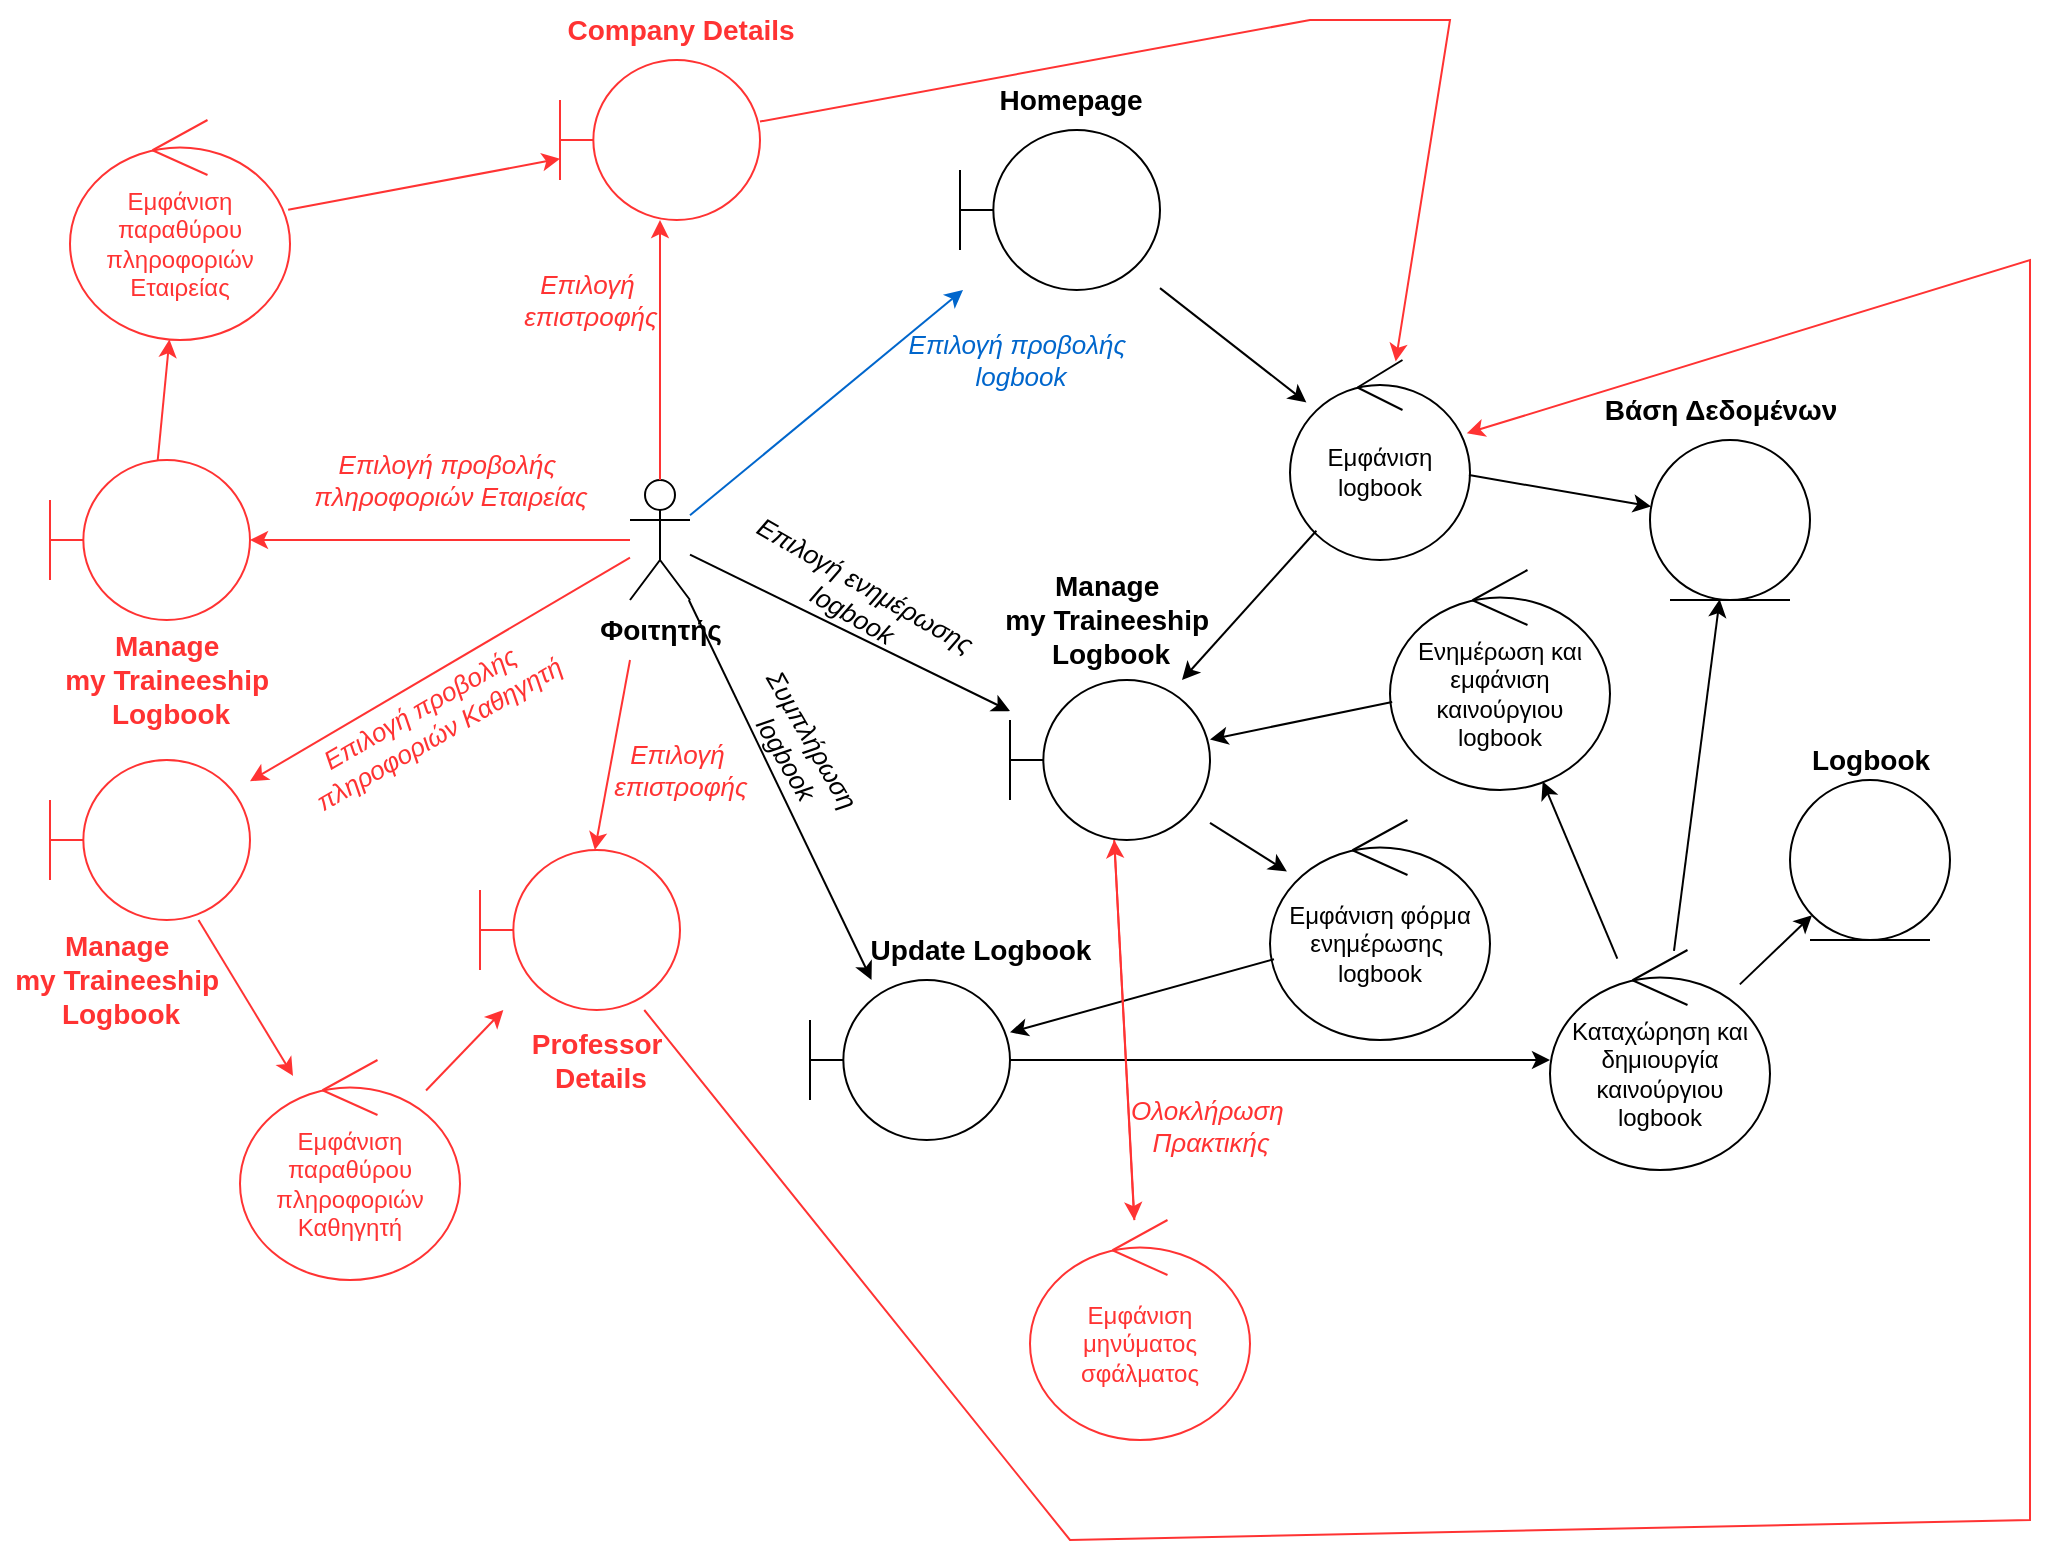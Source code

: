 <mxfile version="26.2.14">
  <diagram name="Page-1" id="qIgqBHVZTF3If7A5nT4z">
    <mxGraphModel dx="2276" dy="897" grid="1" gridSize="10" guides="1" tooltips="1" connect="1" arrows="1" fold="1" page="1" pageScale="1" pageWidth="850" pageHeight="1100" math="0" shadow="0">
      <root>
        <mxCell id="0" />
        <mxCell id="1" parent="0" />
        <mxCell id="w4J04twBZve5xbM-lxrF-1" value="&lt;font style=&quot;font-size: 14px;&quot;&gt;&lt;b&gt;Φοιτητής&lt;/b&gt;&lt;/font&gt;" style="shape=umlActor;verticalLabelPosition=bottom;verticalAlign=top;html=1;outlineConnect=0;" parent="1" vertex="1">
          <mxGeometry x="20" y="300" width="30" height="60" as="geometry" />
        </mxCell>
        <mxCell id="w4J04twBZve5xbM-lxrF-2" value="" style="shape=umlBoundary;whiteSpace=wrap;html=1;" parent="1" vertex="1">
          <mxGeometry x="185" y="125" width="100" height="80" as="geometry" />
        </mxCell>
        <mxCell id="w4J04twBZve5xbM-lxrF-3" value="Homepage" style="text;html=1;align=center;verticalAlign=middle;resizable=0;points=[];autosize=1;strokeColor=none;fillColor=none;fontSize=14;fontStyle=1" parent="1" vertex="1">
          <mxGeometry x="195" y="95" width="90" height="30" as="geometry" />
        </mxCell>
        <mxCell id="w4J04twBZve5xbM-lxrF-4" value="" style="endArrow=classic;html=1;rounded=0;strokeColor=#0066CC;" parent="1" source="w4J04twBZve5xbM-lxrF-1" target="w4J04twBZve5xbM-lxrF-2" edge="1">
          <mxGeometry width="50" height="50" relative="1" as="geometry">
            <mxPoint x="110" y="360" as="sourcePoint" />
            <mxPoint x="300" y="293" as="targetPoint" />
          </mxGeometry>
        </mxCell>
        <mxCell id="w4J04twBZve5xbM-lxrF-5" value="Επιλογή προβολής&amp;nbsp;&lt;div&gt;logbook&lt;/div&gt;" style="text;html=1;align=center;verticalAlign=middle;resizable=0;points=[];autosize=1;strokeColor=none;fillColor=none;fontStyle=2;fontSize=13;rotation=0;fontColor=#0066CC;" parent="1" vertex="1">
          <mxGeometry x="145" y="220" width="140" height="40" as="geometry" />
        </mxCell>
        <mxCell id="w4J04twBZve5xbM-lxrF-6" value="Εμφάνιση logbook" style="ellipse;shape=umlControl;whiteSpace=wrap;html=1;fontStyle=0" parent="1" vertex="1">
          <mxGeometry x="350" y="240" width="90" height="100" as="geometry" />
        </mxCell>
        <mxCell id="w4J04twBZve5xbM-lxrF-7" value="" style="shape=umlBoundary;whiteSpace=wrap;html=1;" parent="1" vertex="1">
          <mxGeometry x="210" y="400" width="100" height="80" as="geometry" />
        </mxCell>
        <mxCell id="w4J04twBZve5xbM-lxrF-8" value="Manage&amp;nbsp;&lt;div&gt;my Traineeship&amp;nbsp;&lt;/div&gt;&lt;div&gt;Logbook&lt;/div&gt;" style="text;html=1;align=center;verticalAlign=middle;resizable=0;points=[];autosize=1;strokeColor=none;fillColor=none;fontSize=14;fontStyle=1" parent="1" vertex="1">
          <mxGeometry x="200" y="340" width="120" height="60" as="geometry" />
        </mxCell>
        <mxCell id="w4J04twBZve5xbM-lxrF-9" value="" style="endArrow=classic;html=1;rounded=0;" parent="1" source="w4J04twBZve5xbM-lxrF-2" target="w4J04twBZve5xbM-lxrF-6" edge="1">
          <mxGeometry width="50" height="50" relative="1" as="geometry">
            <mxPoint x="400" y="420" as="sourcePoint" />
            <mxPoint x="450" y="370" as="targetPoint" />
          </mxGeometry>
        </mxCell>
        <mxCell id="w4J04twBZve5xbM-lxrF-10" value="" style="endArrow=classic;html=1;rounded=0;" parent="1" source="w4J04twBZve5xbM-lxrF-6" target="w4J04twBZve5xbM-lxrF-7" edge="1">
          <mxGeometry width="50" height="50" relative="1" as="geometry">
            <mxPoint x="400" y="420" as="sourcePoint" />
            <mxPoint x="450" y="370" as="targetPoint" />
          </mxGeometry>
        </mxCell>
        <mxCell id="w4J04twBZve5xbM-lxrF-11" value="" style="endArrow=classic;html=1;rounded=0;" parent="1" source="w4J04twBZve5xbM-lxrF-1" target="w4J04twBZve5xbM-lxrF-7" edge="1">
          <mxGeometry width="50" height="50" relative="1" as="geometry">
            <mxPoint x="400" y="420" as="sourcePoint" />
            <mxPoint x="450" y="370" as="targetPoint" />
          </mxGeometry>
        </mxCell>
        <mxCell id="w4J04twBZve5xbM-lxrF-12" value="Επιλογή ενημέρωσης&amp;nbsp;&lt;div&gt;logbook&lt;/div&gt;" style="text;html=1;align=center;verticalAlign=middle;resizable=0;points=[];autosize=1;strokeColor=none;fillColor=none;fontStyle=2;fontSize=13;rotation=30;" parent="1" vertex="1">
          <mxGeometry x="60" y="340" width="150" height="40" as="geometry" />
        </mxCell>
        <mxCell id="w4J04twBZve5xbM-lxrF-13" value="Εμφάνιση φόρμα ενημέρωσης&amp;nbsp; logbook" style="ellipse;shape=umlControl;whiteSpace=wrap;html=1;fontStyle=0" parent="1" vertex="1">
          <mxGeometry x="340" y="470" width="110" height="110" as="geometry" />
        </mxCell>
        <mxCell id="w4J04twBZve5xbM-lxrF-14" value="" style="shape=umlBoundary;whiteSpace=wrap;html=1;" parent="1" vertex="1">
          <mxGeometry x="110" y="550" width="100" height="80" as="geometry" />
        </mxCell>
        <mxCell id="w4J04twBZve5xbM-lxrF-15" value="" style="endArrow=classic;html=1;rounded=0;" parent="1" source="w4J04twBZve5xbM-lxrF-13" target="w4J04twBZve5xbM-lxrF-14" edge="1">
          <mxGeometry width="50" height="50" relative="1" as="geometry">
            <mxPoint x="400" y="420" as="sourcePoint" />
            <mxPoint x="450" y="370" as="targetPoint" />
          </mxGeometry>
        </mxCell>
        <mxCell id="w4J04twBZve5xbM-lxrF-16" value="" style="endArrow=classic;html=1;rounded=0;" parent="1" source="w4J04twBZve5xbM-lxrF-7" target="w4J04twBZve5xbM-lxrF-13" edge="1">
          <mxGeometry width="50" height="50" relative="1" as="geometry">
            <mxPoint x="400" y="420" as="sourcePoint" />
            <mxPoint x="450" y="370" as="targetPoint" />
          </mxGeometry>
        </mxCell>
        <mxCell id="w4J04twBZve5xbM-lxrF-17" value="Update Logbook" style="text;html=1;align=center;verticalAlign=middle;resizable=0;points=[];autosize=1;strokeColor=none;fillColor=none;fontStyle=1;fontSize=14;" parent="1" vertex="1">
          <mxGeometry x="130" y="520" width="130" height="30" as="geometry" />
        </mxCell>
        <mxCell id="w4J04twBZve5xbM-lxrF-18" value="" style="endArrow=classic;html=1;rounded=0;" parent="1" source="w4J04twBZve5xbM-lxrF-1" target="w4J04twBZve5xbM-lxrF-14" edge="1">
          <mxGeometry width="50" height="50" relative="1" as="geometry">
            <mxPoint x="400" y="420" as="sourcePoint" />
            <mxPoint x="450" y="370" as="targetPoint" />
          </mxGeometry>
        </mxCell>
        <mxCell id="w4J04twBZve5xbM-lxrF-19" value="Συμπλήρωση&amp;nbsp;&lt;div&gt;logbook&lt;/div&gt;" style="text;html=1;align=center;verticalAlign=middle;resizable=0;points=[];autosize=1;strokeColor=none;fillColor=none;fontStyle=2;fontSize=13;rotation=60;" parent="1" vertex="1">
          <mxGeometry x="50" y="415" width="110" height="40" as="geometry" />
        </mxCell>
        <mxCell id="w4J04twBZve5xbM-lxrF-20" value="" style="ellipse;shape=umlEntity;whiteSpace=wrap;html=1;" parent="1" vertex="1">
          <mxGeometry x="530" y="280" width="80" height="80" as="geometry" />
        </mxCell>
        <mxCell id="w4J04twBZve5xbM-lxrF-21" value="Βάση Δεδομένων" style="text;html=1;align=center;verticalAlign=middle;resizable=0;points=[];autosize=1;strokeColor=none;fillColor=none;fontSize=14;fontStyle=1" parent="1" vertex="1">
          <mxGeometry x="500" y="250" width="130" height="30" as="geometry" />
        </mxCell>
        <mxCell id="w4J04twBZve5xbM-lxrF-22" value="" style="endArrow=classic;html=1;rounded=0;" parent="1" source="w4J04twBZve5xbM-lxrF-6" target="w4J04twBZve5xbM-lxrF-20" edge="1">
          <mxGeometry width="50" height="50" relative="1" as="geometry">
            <mxPoint x="400" y="420" as="sourcePoint" />
            <mxPoint x="450" y="370" as="targetPoint" />
          </mxGeometry>
        </mxCell>
        <mxCell id="w4J04twBZve5xbM-lxrF-24" value="Καταχώρηση και δημιουργία καινούργιου logbook" style="ellipse;shape=umlControl;whiteSpace=wrap;html=1;fontStyle=0" parent="1" vertex="1">
          <mxGeometry x="480" y="535" width="110" height="110" as="geometry" />
        </mxCell>
        <mxCell id="w4J04twBZve5xbM-lxrF-25" value="" style="endArrow=classic;html=1;rounded=0;" parent="1" source="w4J04twBZve5xbM-lxrF-14" target="w4J04twBZve5xbM-lxrF-24" edge="1">
          <mxGeometry width="50" height="50" relative="1" as="geometry">
            <mxPoint x="400" y="420" as="sourcePoint" />
            <mxPoint x="450" y="370" as="targetPoint" />
          </mxGeometry>
        </mxCell>
        <mxCell id="w4J04twBZve5xbM-lxrF-26" value="" style="endArrow=classic;html=1;rounded=0;" parent="1" source="w4J04twBZve5xbM-lxrF-24" target="w4J04twBZve5xbM-lxrF-20" edge="1">
          <mxGeometry width="50" height="50" relative="1" as="geometry">
            <mxPoint x="400" y="420" as="sourcePoint" />
            <mxPoint x="450" y="370" as="targetPoint" />
          </mxGeometry>
        </mxCell>
        <mxCell id="w4J04twBZve5xbM-lxrF-27" value="" style="ellipse;shape=umlEntity;whiteSpace=wrap;html=1;" parent="1" vertex="1">
          <mxGeometry x="600" y="450" width="80" height="80" as="geometry" />
        </mxCell>
        <mxCell id="w4J04twBZve5xbM-lxrF-28" value="Logbook" style="text;html=1;align=center;verticalAlign=middle;resizable=0;points=[];autosize=1;strokeColor=none;fillColor=none;fontSize=14;fontStyle=1" parent="1" vertex="1">
          <mxGeometry x="600" y="425" width="80" height="30" as="geometry" />
        </mxCell>
        <mxCell id="w4J04twBZve5xbM-lxrF-29" value="" style="endArrow=classic;html=1;rounded=0;" parent="1" source="w4J04twBZve5xbM-lxrF-24" target="w4J04twBZve5xbM-lxrF-27" edge="1">
          <mxGeometry width="50" height="50" relative="1" as="geometry">
            <mxPoint x="400" y="420" as="sourcePoint" />
            <mxPoint x="450" y="370" as="targetPoint" />
          </mxGeometry>
        </mxCell>
        <mxCell id="w4J04twBZve5xbM-lxrF-30" value="Ενημέρωση και εμφάνιση καινούργιου logbook" style="ellipse;shape=umlControl;whiteSpace=wrap;html=1;fontStyle=0" parent="1" vertex="1">
          <mxGeometry x="400" y="345" width="110" height="110" as="geometry" />
        </mxCell>
        <mxCell id="w4J04twBZve5xbM-lxrF-31" value="" style="endArrow=classic;html=1;rounded=0;" parent="1" source="w4J04twBZve5xbM-lxrF-24" target="w4J04twBZve5xbM-lxrF-30" edge="1">
          <mxGeometry width="50" height="50" relative="1" as="geometry">
            <mxPoint x="400" y="420" as="sourcePoint" />
            <mxPoint x="450" y="370" as="targetPoint" />
          </mxGeometry>
        </mxCell>
        <mxCell id="w4J04twBZve5xbM-lxrF-32" value="" style="endArrow=classic;html=1;rounded=0;" parent="1" source="w4J04twBZve5xbM-lxrF-30" target="w4J04twBZve5xbM-lxrF-7" edge="1">
          <mxGeometry width="50" height="50" relative="1" as="geometry">
            <mxPoint x="400" y="420" as="sourcePoint" />
            <mxPoint x="450" y="370" as="targetPoint" />
          </mxGeometry>
        </mxCell>
        <mxCell id="w4J04twBZve5xbM-lxrF-33" value="Εμφάνιση μηνύματος σφάλματος" style="ellipse;shape=umlControl;whiteSpace=wrap;html=1;fontStyle=0;fontColor=light-dark(#FF3333,#ED0202);strokeColor=light-dark(#FF3333,#ED0202);" parent="1" vertex="1">
          <mxGeometry x="220" y="670" width="110" height="110" as="geometry" />
        </mxCell>
        <mxCell id="w4J04twBZve5xbM-lxrF-34" value="" style="endArrow=classic;html=1;rounded=0;strokeColor=light-dark(#FF3333,#ED0202);" parent="1" source="w4J04twBZve5xbM-lxrF-7" target="w4J04twBZve5xbM-lxrF-33" edge="1">
          <mxGeometry width="50" height="50" relative="1" as="geometry">
            <mxPoint x="110" y="720" as="sourcePoint" />
            <mxPoint x="160" y="670" as="targetPoint" />
          </mxGeometry>
        </mxCell>
        <mxCell id="w4J04twBZve5xbM-lxrF-35" value="Ολοκλήρωση&amp;nbsp;&lt;div&gt;Πρακτικής&lt;/div&gt;" style="text;html=1;align=center;verticalAlign=middle;resizable=0;points=[];autosize=1;strokeColor=none;fillColor=none;fontStyle=2;fontSize=13;fontColor=light-dark(#FF3333,#ED0202);" parent="1" vertex="1">
          <mxGeometry x="260" y="603" width="100" height="40" as="geometry" />
        </mxCell>
        <mxCell id="w4J04twBZve5xbM-lxrF-36" value="" style="endArrow=classic;html=1;rounded=0;fontColor=light-dark(#FF3333,#ED0202);strokeColor=light-dark(#FF3333,#ED0202);" parent="1" source="w4J04twBZve5xbM-lxrF-33" target="w4J04twBZve5xbM-lxrF-7" edge="1">
          <mxGeometry width="50" height="50" relative="1" as="geometry">
            <mxPoint x="400" y="420" as="sourcePoint" />
            <mxPoint x="450" y="370" as="targetPoint" />
          </mxGeometry>
        </mxCell>
        <mxCell id="w4J04twBZve5xbM-lxrF-37" value="" style="shape=umlBoundary;whiteSpace=wrap;html=1;strokeColor=light-dark(#FF3333,#ED0202);" parent="1" vertex="1">
          <mxGeometry x="-270" y="290" width="100" height="80" as="geometry" />
        </mxCell>
        <mxCell id="w4J04twBZve5xbM-lxrF-38" value="" style="endArrow=classic;html=1;rounded=0;strokeColor=light-dark(#FF3333,#ED0202);" parent="1" source="w4J04twBZve5xbM-lxrF-1" target="w4J04twBZve5xbM-lxrF-37" edge="1">
          <mxGeometry width="50" height="50" relative="1" as="geometry">
            <mxPoint x="70" y="430" as="sourcePoint" />
            <mxPoint x="120" y="380" as="targetPoint" />
          </mxGeometry>
        </mxCell>
        <mxCell id="w4J04twBZve5xbM-lxrF-39" value="Επιλογή προβολής&amp;nbsp;&lt;div&gt;πληροφοριών Εταιρείας&lt;/div&gt;" style="text;html=1;align=center;verticalAlign=middle;resizable=0;points=[];autosize=1;strokeColor=none;fillColor=none;fontSize=13;fontStyle=2;fontColor=light-dark(#FF3333,#ED0202);" parent="1" vertex="1">
          <mxGeometry x="-150" y="280" width="160" height="40" as="geometry" />
        </mxCell>
        <mxCell id="w4J04twBZve5xbM-lxrF-40" value="Εμφάνιση παραθύρου πληροφοριών Εταιρείας" style="ellipse;shape=umlControl;whiteSpace=wrap;html=1;fontStyle=0;fontColor=light-dark(#FF3333,#ED0202);strokeColor=light-dark(#FF3333,#ED0202);" parent="1" vertex="1">
          <mxGeometry x="-260" y="120" width="110" height="110" as="geometry" />
        </mxCell>
        <mxCell id="w4J04twBZve5xbM-lxrF-41" value="" style="endArrow=classic;html=1;rounded=0;strokeColor=light-dark(#FF3333,#ED0202);" parent="1" source="w4J04twBZve5xbM-lxrF-37" target="w4J04twBZve5xbM-lxrF-40" edge="1">
          <mxGeometry width="50" height="50" relative="1" as="geometry">
            <mxPoint x="70" y="430" as="sourcePoint" />
            <mxPoint x="120" y="380" as="targetPoint" />
          </mxGeometry>
        </mxCell>
        <mxCell id="w4J04twBZve5xbM-lxrF-42" value="" style="shape=umlBoundary;whiteSpace=wrap;html=1;strokeColor=light-dark(#FF3333,#ED0202);" parent="1" vertex="1">
          <mxGeometry x="-15" y="90" width="100" height="80" as="geometry" />
        </mxCell>
        <mxCell id="w4J04twBZve5xbM-lxrF-43" value="Company Details" style="text;html=1;align=center;verticalAlign=middle;resizable=0;points=[];autosize=1;strokeColor=none;fillColor=none;fontStyle=1;fontSize=14;fontColor=light-dark(#FF3333,#ED0202);" parent="1" vertex="1">
          <mxGeometry x="-20" y="60" width="130" height="30" as="geometry" />
        </mxCell>
        <mxCell id="w4J04twBZve5xbM-lxrF-44" value="Manage&amp;nbsp;&lt;div&gt;my Traineeship&amp;nbsp;&lt;/div&gt;&lt;div&gt;Logbook&lt;/div&gt;" style="text;html=1;align=center;verticalAlign=middle;resizable=0;points=[];autosize=1;strokeColor=none;fillColor=none;fontSize=14;fontStyle=1;fontColor=light-dark(#FF3333,#ED0202);" parent="1" vertex="1">
          <mxGeometry x="-270" y="370" width="120" height="60" as="geometry" />
        </mxCell>
        <mxCell id="w4J04twBZve5xbM-lxrF-45" value="" style="endArrow=classic;html=1;rounded=0;strokeColor=light-dark(#FF3333,#ED0202);" parent="1" source="w4J04twBZve5xbM-lxrF-1" target="w4J04twBZve5xbM-lxrF-42" edge="1">
          <mxGeometry width="50" height="50" relative="1" as="geometry">
            <mxPoint x="-206" y="300" as="sourcePoint" />
            <mxPoint x="-200" y="240" as="targetPoint" />
          </mxGeometry>
        </mxCell>
        <mxCell id="w4J04twBZve5xbM-lxrF-46" value="Επιλογή&amp;nbsp;&lt;div&gt;επιστροφής&lt;/div&gt;" style="text;html=1;align=center;verticalAlign=middle;resizable=0;points=[];autosize=1;strokeColor=none;fillColor=none;fontStyle=2;fontSize=13;fontColor=light-dark(#FF3333,#ED0202);" parent="1" vertex="1">
          <mxGeometry x="-45" y="190" width="90" height="40" as="geometry" />
        </mxCell>
        <mxCell id="w4J04twBZve5xbM-lxrF-47" value="" style="endArrow=classic;html=1;rounded=0;strokeColor=light-dark(#FF3333,#ED0202);" parent="1" source="w4J04twBZve5xbM-lxrF-40" target="w4J04twBZve5xbM-lxrF-42" edge="1">
          <mxGeometry width="50" height="50" relative="1" as="geometry">
            <mxPoint x="30" y="313" as="sourcePoint" />
            <mxPoint x="-18" y="225" as="targetPoint" />
          </mxGeometry>
        </mxCell>
        <mxCell id="w4J04twBZve5xbM-lxrF-48" value="" style="endArrow=classic;html=1;rounded=0;strokeColor=light-dark(#FF3333,#ED0202);" parent="1" source="w4J04twBZve5xbM-lxrF-42" target="w4J04twBZve5xbM-lxrF-6" edge="1">
          <mxGeometry width="50" height="50" relative="1" as="geometry">
            <mxPoint x="40" y="323" as="sourcePoint" />
            <mxPoint x="520" y="40" as="targetPoint" />
            <Array as="points">
              <mxPoint x="360" y="70" />
              <mxPoint x="430" y="70" />
            </Array>
          </mxGeometry>
        </mxCell>
        <mxCell id="w4J04twBZve5xbM-lxrF-49" value="" style="shape=umlBoundary;whiteSpace=wrap;html=1;strokeColor=light-dark(#FF3333,#ED0202);" parent="1" vertex="1">
          <mxGeometry x="-270" y="440" width="100" height="80" as="geometry" />
        </mxCell>
        <mxCell id="w4J04twBZve5xbM-lxrF-50" value="Manage&amp;nbsp;&lt;div&gt;my Traineeship&amp;nbsp;&lt;/div&gt;&lt;div&gt;Logbook&lt;/div&gt;" style="text;html=1;align=center;verticalAlign=middle;resizable=0;points=[];autosize=1;strokeColor=none;fillColor=none;fontSize=14;fontStyle=1;fontColor=light-dark(#FF3333,#ED0202);" parent="1" vertex="1">
          <mxGeometry x="-295" y="520" width="120" height="60" as="geometry" />
        </mxCell>
        <mxCell id="w4J04twBZve5xbM-lxrF-51" value="" style="endArrow=classic;html=1;rounded=0;strokeColor=light-dark(#FF3333,#ED0202);" parent="1" source="w4J04twBZve5xbM-lxrF-1" target="w4J04twBZve5xbM-lxrF-49" edge="1">
          <mxGeometry width="50" height="50" relative="1" as="geometry">
            <mxPoint x="30" y="340" as="sourcePoint" />
            <mxPoint x="-160" y="340" as="targetPoint" />
          </mxGeometry>
        </mxCell>
        <mxCell id="w4J04twBZve5xbM-lxrF-52" value="Επιλογή προβολής&amp;nbsp;&lt;div&gt;πληροφοριών Καθηγητή&lt;/div&gt;" style="text;html=1;align=center;verticalAlign=middle;resizable=0;points=[];autosize=1;strokeColor=none;fillColor=none;fontSize=13;fontStyle=2;fontColor=light-dark(#FF3333,#ED0202);rotation=-30;" parent="1" vertex="1">
          <mxGeometry x="-160" y="400" width="160" height="40" as="geometry" />
        </mxCell>
        <mxCell id="w4J04twBZve5xbM-lxrF-53" value="Εμφάνιση παραθύρου πληροφοριών Καθηγητή" style="ellipse;shape=umlControl;whiteSpace=wrap;html=1;fontStyle=0;fontColor=light-dark(#FF3333,#ED0202);strokeColor=light-dark(#FF3333,#ED0202);" parent="1" vertex="1">
          <mxGeometry x="-175" y="590" width="110" height="110" as="geometry" />
        </mxCell>
        <mxCell id="w4J04twBZve5xbM-lxrF-54" value="" style="shape=umlBoundary;whiteSpace=wrap;html=1;strokeColor=light-dark(#FF3333,#ED0202);" parent="1" vertex="1">
          <mxGeometry x="-55" y="485" width="100" height="80" as="geometry" />
        </mxCell>
        <mxCell id="w4J04twBZve5xbM-lxrF-55" value="Professor&amp;nbsp;&lt;div&gt;Details&lt;/div&gt;" style="text;html=1;align=center;verticalAlign=middle;resizable=0;points=[];autosize=1;strokeColor=none;fillColor=none;fontStyle=1;fontSize=14;fontColor=light-dark(#FF3333,#ED0202);" parent="1" vertex="1">
          <mxGeometry x="-40" y="565" width="90" height="50" as="geometry" />
        </mxCell>
        <mxCell id="w4J04twBZve5xbM-lxrF-56" value="" style="endArrow=classic;html=1;rounded=0;strokeColor=light-dark(#FF3333,#ED0202);" parent="1" target="w4J04twBZve5xbM-lxrF-54" edge="1">
          <mxGeometry width="50" height="50" relative="1" as="geometry">
            <mxPoint x="20" y="390" as="sourcePoint" />
            <mxPoint x="45" y="180" as="targetPoint" />
          </mxGeometry>
        </mxCell>
        <mxCell id="w4J04twBZve5xbM-lxrF-57" value="" style="endArrow=classic;html=1;rounded=0;strokeColor=light-dark(#FF3333,#ED0202);" parent="1" source="w4J04twBZve5xbM-lxrF-49" target="w4J04twBZve5xbM-lxrF-53" edge="1">
          <mxGeometry width="50" height="50" relative="1" as="geometry">
            <mxPoint x="55" y="320" as="sourcePoint" />
            <mxPoint x="55" y="190" as="targetPoint" />
          </mxGeometry>
        </mxCell>
        <mxCell id="w4J04twBZve5xbM-lxrF-58" value="" style="endArrow=classic;html=1;rounded=0;strokeColor=light-dark(#FF3333,#ED0202);" parent="1" source="w4J04twBZve5xbM-lxrF-53" target="w4J04twBZve5xbM-lxrF-54" edge="1">
          <mxGeometry width="50" height="50" relative="1" as="geometry">
            <mxPoint x="65" y="330" as="sourcePoint" />
            <mxPoint x="65" y="200" as="targetPoint" />
          </mxGeometry>
        </mxCell>
        <mxCell id="w4J04twBZve5xbM-lxrF-59" value="" style="endArrow=classic;html=1;rounded=0;strokeColor=light-dark(#FF3333,#ED0202);" parent="1" source="w4J04twBZve5xbM-lxrF-54" target="w4J04twBZve5xbM-lxrF-6" edge="1">
          <mxGeometry width="50" height="50" relative="1" as="geometry">
            <mxPoint x="75" y="340" as="sourcePoint" />
            <mxPoint x="740" y="160" as="targetPoint" />
            <Array as="points">
              <mxPoint x="240" y="830" />
              <mxPoint x="720" y="820" />
              <mxPoint x="720" y="190" />
            </Array>
          </mxGeometry>
        </mxCell>
        <mxCell id="hMlORJcocFbYsvZqNQlr-1" value="Επιλογή&amp;nbsp;&lt;div&gt;επιστροφής&lt;/div&gt;" style="text;html=1;align=center;verticalAlign=middle;resizable=0;points=[];autosize=1;strokeColor=none;fillColor=none;fontStyle=2;fontSize=13;fontColor=light-dark(#FF3333,#ED0202);" vertex="1" parent="1">
          <mxGeometry y="425" width="90" height="40" as="geometry" />
        </mxCell>
      </root>
    </mxGraphModel>
  </diagram>
</mxfile>
